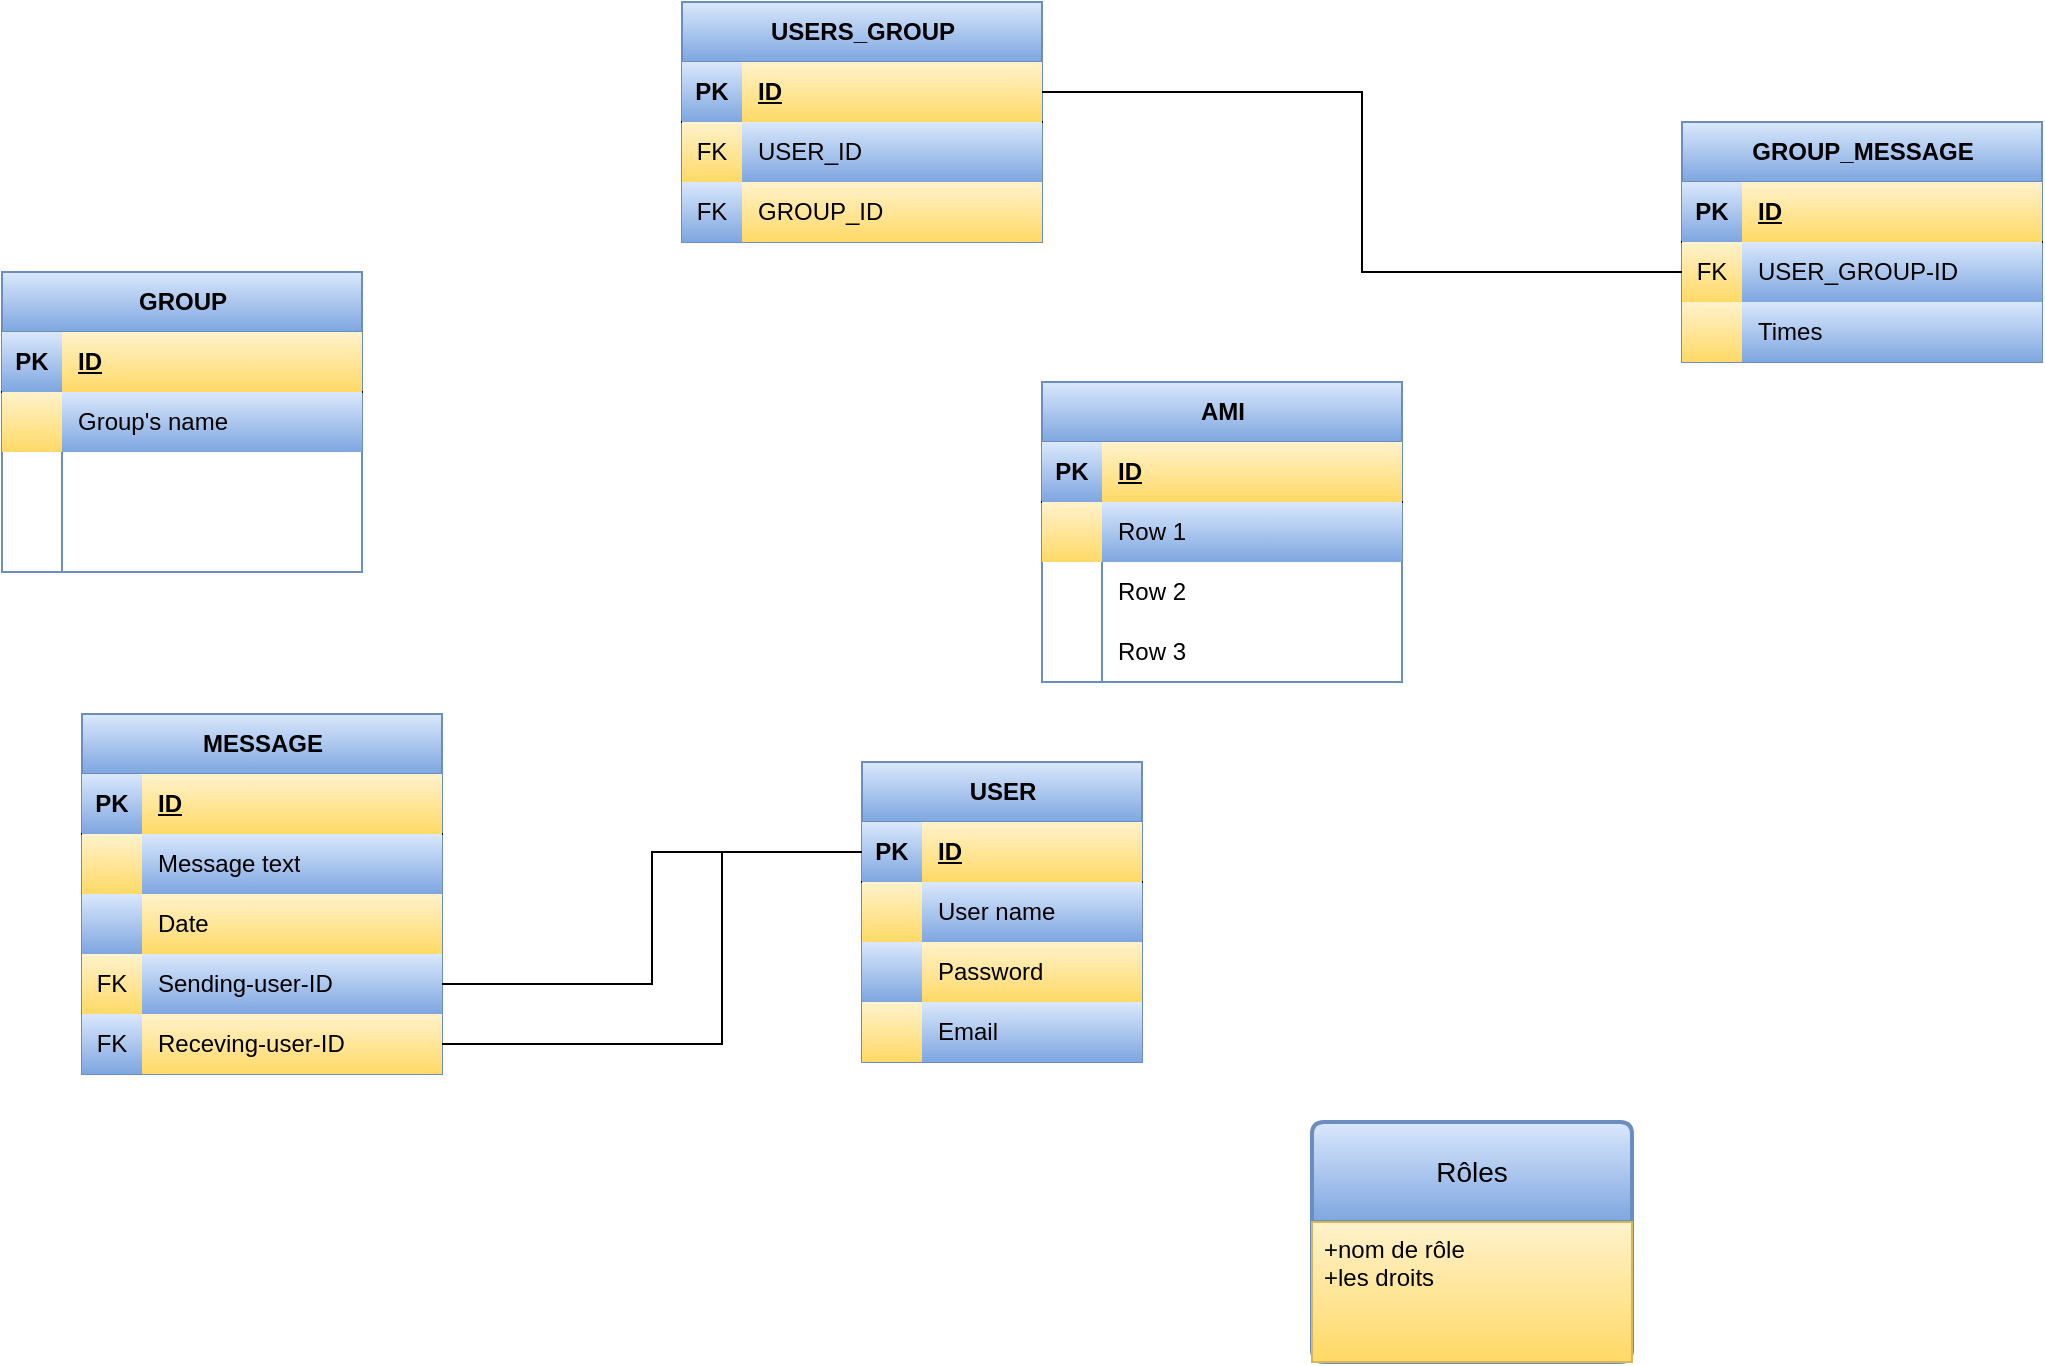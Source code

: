 <mxfile version="22.1.4" type="github">
  <diagram id="R2lEEEUBdFMjLlhIrx00" name="Page-1">
    <mxGraphModel dx="2273" dy="604" grid="1" gridSize="10" guides="1" tooltips="1" connect="1" arrows="1" fold="1" page="1" pageScale="1" pageWidth="1100" pageHeight="850" math="0" shadow="0" extFonts="Permanent Marker^https://fonts.googleapis.com/css?family=Permanent+Marker">
      <root>
        <mxCell id="0" />
        <mxCell id="1" parent="0" />
        <mxCell id="yTDGCZD3_mgI2RTpDem2-1" value="USER" style="shape=table;startSize=30;container=1;collapsible=1;childLayout=tableLayout;fixedRows=1;rowLines=0;fontStyle=1;align=center;resizeLast=1;html=1;fillColor=#dae8fc;gradientColor=#7ea6e0;strokeColor=#6c8ebf;" vertex="1" parent="1">
          <mxGeometry x="-110" y="400" width="140" height="150" as="geometry" />
        </mxCell>
        <mxCell id="yTDGCZD3_mgI2RTpDem2-2" value="" style="shape=tableRow;horizontal=0;startSize=0;swimlaneHead=0;swimlaneBody=0;fillColor=none;collapsible=0;dropTarget=0;points=[[0,0.5],[1,0.5]];portConstraint=eastwest;top=0;left=0;right=0;bottom=1;" vertex="1" parent="yTDGCZD3_mgI2RTpDem2-1">
          <mxGeometry y="30" width="140" height="30" as="geometry" />
        </mxCell>
        <mxCell id="yTDGCZD3_mgI2RTpDem2-3" value="PK" style="shape=partialRectangle;connectable=0;fillColor=#dae8fc;top=0;left=0;bottom=0;right=0;fontStyle=1;overflow=hidden;whiteSpace=wrap;html=1;gradientColor=#7ea6e0;strokeColor=#6c8ebf;" vertex="1" parent="yTDGCZD3_mgI2RTpDem2-2">
          <mxGeometry width="30" height="30" as="geometry">
            <mxRectangle width="30" height="30" as="alternateBounds" />
          </mxGeometry>
        </mxCell>
        <mxCell id="yTDGCZD3_mgI2RTpDem2-4" value="ID" style="shape=partialRectangle;connectable=0;fillColor=#fff2cc;top=0;left=0;bottom=0;right=0;align=left;spacingLeft=6;fontStyle=5;overflow=hidden;whiteSpace=wrap;html=1;gradientColor=#ffd966;strokeColor=#d6b656;" vertex="1" parent="yTDGCZD3_mgI2RTpDem2-2">
          <mxGeometry x="30" width="110" height="30" as="geometry">
            <mxRectangle width="110" height="30" as="alternateBounds" />
          </mxGeometry>
        </mxCell>
        <mxCell id="yTDGCZD3_mgI2RTpDem2-8" value="" style="shape=tableRow;horizontal=0;startSize=0;swimlaneHead=0;swimlaneBody=0;fillColor=none;collapsible=0;dropTarget=0;points=[[0,0.5],[1,0.5]];portConstraint=eastwest;top=0;left=0;right=0;bottom=0;" vertex="1" parent="yTDGCZD3_mgI2RTpDem2-1">
          <mxGeometry y="60" width="140" height="30" as="geometry" />
        </mxCell>
        <mxCell id="yTDGCZD3_mgI2RTpDem2-9" value="" style="shape=partialRectangle;connectable=0;fillColor=#fff2cc;top=0;left=0;bottom=0;right=0;editable=1;overflow=hidden;whiteSpace=wrap;html=1;gradientColor=#ffd966;strokeColor=#d6b656;" vertex="1" parent="yTDGCZD3_mgI2RTpDem2-8">
          <mxGeometry width="30" height="30" as="geometry">
            <mxRectangle width="30" height="30" as="alternateBounds" />
          </mxGeometry>
        </mxCell>
        <mxCell id="yTDGCZD3_mgI2RTpDem2-10" value="User name" style="shape=partialRectangle;connectable=0;fillColor=#dae8fc;top=0;left=0;bottom=0;right=0;align=left;spacingLeft=6;overflow=hidden;whiteSpace=wrap;html=1;gradientColor=#7ea6e0;strokeColor=#6c8ebf;" vertex="1" parent="yTDGCZD3_mgI2RTpDem2-8">
          <mxGeometry x="30" width="110" height="30" as="geometry">
            <mxRectangle width="110" height="30" as="alternateBounds" />
          </mxGeometry>
        </mxCell>
        <mxCell id="yTDGCZD3_mgI2RTpDem2-11" value="" style="shape=tableRow;horizontal=0;startSize=0;swimlaneHead=0;swimlaneBody=0;fillColor=none;collapsible=0;dropTarget=0;points=[[0,0.5],[1,0.5]];portConstraint=eastwest;top=0;left=0;right=0;bottom=0;" vertex="1" parent="yTDGCZD3_mgI2RTpDem2-1">
          <mxGeometry y="90" width="140" height="30" as="geometry" />
        </mxCell>
        <mxCell id="yTDGCZD3_mgI2RTpDem2-12" value="" style="shape=partialRectangle;connectable=0;fillColor=#dae8fc;top=0;left=0;bottom=0;right=0;editable=1;overflow=hidden;whiteSpace=wrap;html=1;gradientColor=#7ea6e0;strokeColor=#6c8ebf;" vertex="1" parent="yTDGCZD3_mgI2RTpDem2-11">
          <mxGeometry width="30" height="30" as="geometry">
            <mxRectangle width="30" height="30" as="alternateBounds" />
          </mxGeometry>
        </mxCell>
        <mxCell id="yTDGCZD3_mgI2RTpDem2-13" value="Password" style="shape=partialRectangle;connectable=0;fillColor=#fff2cc;top=0;left=0;bottom=0;right=0;align=left;spacingLeft=6;overflow=hidden;whiteSpace=wrap;html=1;gradientColor=#ffd966;strokeColor=#d6b656;" vertex="1" parent="yTDGCZD3_mgI2RTpDem2-11">
          <mxGeometry x="30" width="110" height="30" as="geometry">
            <mxRectangle width="110" height="30" as="alternateBounds" />
          </mxGeometry>
        </mxCell>
        <mxCell id="yTDGCZD3_mgI2RTpDem2-49" value="" style="shape=tableRow;horizontal=0;startSize=0;swimlaneHead=0;swimlaneBody=0;fillColor=none;collapsible=0;dropTarget=0;points=[[0,0.5],[1,0.5]];portConstraint=eastwest;top=0;left=0;right=0;bottom=0;" vertex="1" parent="yTDGCZD3_mgI2RTpDem2-1">
          <mxGeometry y="120" width="140" height="30" as="geometry" />
        </mxCell>
        <mxCell id="yTDGCZD3_mgI2RTpDem2-50" value="" style="shape=partialRectangle;connectable=0;fillColor=#fff2cc;top=0;left=0;bottom=0;right=0;editable=1;overflow=hidden;whiteSpace=wrap;html=1;gradientColor=#ffd966;strokeColor=#d6b656;" vertex="1" parent="yTDGCZD3_mgI2RTpDem2-49">
          <mxGeometry width="30" height="30" as="geometry">
            <mxRectangle width="30" height="30" as="alternateBounds" />
          </mxGeometry>
        </mxCell>
        <mxCell id="yTDGCZD3_mgI2RTpDem2-51" value="Email" style="shape=partialRectangle;connectable=0;fillColor=#dae8fc;top=0;left=0;bottom=0;right=0;align=left;spacingLeft=6;overflow=hidden;whiteSpace=wrap;html=1;gradientColor=#7ea6e0;strokeColor=#6c8ebf;" vertex="1" parent="yTDGCZD3_mgI2RTpDem2-49">
          <mxGeometry x="30" width="110" height="30" as="geometry">
            <mxRectangle width="110" height="30" as="alternateBounds" />
          </mxGeometry>
        </mxCell>
        <mxCell id="yTDGCZD3_mgI2RTpDem2-38" value="Rôles" style="swimlane;childLayout=stackLayout;horizontal=1;startSize=50;horizontalStack=0;rounded=1;fontSize=14;fontStyle=0;strokeWidth=2;resizeParent=0;resizeLast=1;shadow=0;dashed=0;align=center;arcSize=4;whiteSpace=wrap;html=1;fillColor=#dae8fc;gradientColor=#7ea6e0;strokeColor=#6c8ebf;" vertex="1" parent="1">
          <mxGeometry x="115" y="580" width="160" height="120" as="geometry" />
        </mxCell>
        <mxCell id="yTDGCZD3_mgI2RTpDem2-39" value="+nom de rôle&lt;br&gt;+les droits" style="align=left;strokeColor=#d6b656;fillColor=#fff2cc;spacingLeft=4;fontSize=12;verticalAlign=top;resizable=0;rotatable=0;part=1;html=1;gradientColor=#ffd966;" vertex="1" parent="yTDGCZD3_mgI2RTpDem2-38">
          <mxGeometry y="50" width="160" height="70" as="geometry" />
        </mxCell>
        <mxCell id="yTDGCZD3_mgI2RTpDem2-52" value="MESSAGE" style="shape=table;startSize=30;container=1;collapsible=1;childLayout=tableLayout;fixedRows=1;rowLines=0;fontStyle=1;align=center;resizeLast=1;html=1;fillColor=#dae8fc;gradientColor=#7ea6e0;strokeColor=#6c8ebf;" vertex="1" parent="1">
          <mxGeometry x="-500" y="376" width="180" height="180" as="geometry" />
        </mxCell>
        <mxCell id="yTDGCZD3_mgI2RTpDem2-53" value="" style="shape=tableRow;horizontal=0;startSize=0;swimlaneHead=0;swimlaneBody=0;fillColor=none;collapsible=0;dropTarget=0;points=[[0,0.5],[1,0.5]];portConstraint=eastwest;top=0;left=0;right=0;bottom=1;" vertex="1" parent="yTDGCZD3_mgI2RTpDem2-52">
          <mxGeometry y="30" width="180" height="30" as="geometry" />
        </mxCell>
        <mxCell id="yTDGCZD3_mgI2RTpDem2-54" value="PK" style="shape=partialRectangle;connectable=0;fillColor=#dae8fc;top=0;left=0;bottom=0;right=0;fontStyle=1;overflow=hidden;whiteSpace=wrap;html=1;gradientColor=#7ea6e0;strokeColor=#6c8ebf;" vertex="1" parent="yTDGCZD3_mgI2RTpDem2-53">
          <mxGeometry width="30" height="30" as="geometry">
            <mxRectangle width="30" height="30" as="alternateBounds" />
          </mxGeometry>
        </mxCell>
        <mxCell id="yTDGCZD3_mgI2RTpDem2-55" value="ID" style="shape=partialRectangle;connectable=0;fillColor=#fff2cc;top=0;left=0;bottom=0;right=0;align=left;spacingLeft=6;fontStyle=5;overflow=hidden;whiteSpace=wrap;html=1;gradientColor=#ffd966;strokeColor=#d6b656;" vertex="1" parent="yTDGCZD3_mgI2RTpDem2-53">
          <mxGeometry x="30" width="150" height="30" as="geometry">
            <mxRectangle width="150" height="30" as="alternateBounds" />
          </mxGeometry>
        </mxCell>
        <mxCell id="yTDGCZD3_mgI2RTpDem2-56" value="" style="shape=tableRow;horizontal=0;startSize=0;swimlaneHead=0;swimlaneBody=0;fillColor=none;collapsible=0;dropTarget=0;points=[[0,0.5],[1,0.5]];portConstraint=eastwest;top=0;left=0;right=0;bottom=0;" vertex="1" parent="yTDGCZD3_mgI2RTpDem2-52">
          <mxGeometry y="60" width="180" height="30" as="geometry" />
        </mxCell>
        <mxCell id="yTDGCZD3_mgI2RTpDem2-57" value="" style="shape=partialRectangle;connectable=0;fillColor=#fff2cc;top=0;left=0;bottom=0;right=0;editable=1;overflow=hidden;whiteSpace=wrap;html=1;gradientColor=#ffd966;strokeColor=#d6b656;" vertex="1" parent="yTDGCZD3_mgI2RTpDem2-56">
          <mxGeometry width="30" height="30" as="geometry">
            <mxRectangle width="30" height="30" as="alternateBounds" />
          </mxGeometry>
        </mxCell>
        <mxCell id="yTDGCZD3_mgI2RTpDem2-58" value="Message text" style="shape=partialRectangle;connectable=0;fillColor=#dae8fc;top=0;left=0;bottom=0;right=0;align=left;spacingLeft=6;overflow=hidden;whiteSpace=wrap;html=1;gradientColor=#7ea6e0;strokeColor=#6c8ebf;" vertex="1" parent="yTDGCZD3_mgI2RTpDem2-56">
          <mxGeometry x="30" width="150" height="30" as="geometry">
            <mxRectangle width="150" height="30" as="alternateBounds" />
          </mxGeometry>
        </mxCell>
        <mxCell id="yTDGCZD3_mgI2RTpDem2-59" value="" style="shape=tableRow;horizontal=0;startSize=0;swimlaneHead=0;swimlaneBody=0;fillColor=none;collapsible=0;dropTarget=0;points=[[0,0.5],[1,0.5]];portConstraint=eastwest;top=0;left=0;right=0;bottom=0;" vertex="1" parent="yTDGCZD3_mgI2RTpDem2-52">
          <mxGeometry y="90" width="180" height="30" as="geometry" />
        </mxCell>
        <mxCell id="yTDGCZD3_mgI2RTpDem2-60" value="" style="shape=partialRectangle;connectable=0;fillColor=#dae8fc;top=0;left=0;bottom=0;right=0;editable=1;overflow=hidden;whiteSpace=wrap;html=1;gradientColor=#7ea6e0;strokeColor=#6c8ebf;" vertex="1" parent="yTDGCZD3_mgI2RTpDem2-59">
          <mxGeometry width="30" height="30" as="geometry">
            <mxRectangle width="30" height="30" as="alternateBounds" />
          </mxGeometry>
        </mxCell>
        <mxCell id="yTDGCZD3_mgI2RTpDem2-61" value="Date" style="shape=partialRectangle;connectable=0;fillColor=#fff2cc;top=0;left=0;bottom=0;right=0;align=left;spacingLeft=6;overflow=hidden;whiteSpace=wrap;html=1;gradientColor=#ffd966;strokeColor=#d6b656;" vertex="1" parent="yTDGCZD3_mgI2RTpDem2-59">
          <mxGeometry x="30" width="150" height="30" as="geometry">
            <mxRectangle width="150" height="30" as="alternateBounds" />
          </mxGeometry>
        </mxCell>
        <mxCell id="yTDGCZD3_mgI2RTpDem2-62" value="" style="shape=tableRow;horizontal=0;startSize=0;swimlaneHead=0;swimlaneBody=0;fillColor=none;collapsible=0;dropTarget=0;points=[[0,0.5],[1,0.5]];portConstraint=eastwest;top=0;left=0;right=0;bottom=0;" vertex="1" parent="yTDGCZD3_mgI2RTpDem2-52">
          <mxGeometry y="120" width="180" height="30" as="geometry" />
        </mxCell>
        <mxCell id="yTDGCZD3_mgI2RTpDem2-63" value="FK" style="shape=partialRectangle;connectable=0;fillColor=#fff2cc;top=0;left=0;bottom=0;right=0;editable=1;overflow=hidden;whiteSpace=wrap;html=1;gradientColor=#ffd966;strokeColor=#d6b656;" vertex="1" parent="yTDGCZD3_mgI2RTpDem2-62">
          <mxGeometry width="30" height="30" as="geometry">
            <mxRectangle width="30" height="30" as="alternateBounds" />
          </mxGeometry>
        </mxCell>
        <mxCell id="yTDGCZD3_mgI2RTpDem2-64" value="Sending-user-ID" style="shape=partialRectangle;connectable=0;fillColor=#dae8fc;top=0;left=0;bottom=0;right=0;align=left;spacingLeft=6;overflow=hidden;whiteSpace=wrap;html=1;gradientColor=#7ea6e0;strokeColor=#6c8ebf;" vertex="1" parent="yTDGCZD3_mgI2RTpDem2-62">
          <mxGeometry x="30" width="150" height="30" as="geometry">
            <mxRectangle width="150" height="30" as="alternateBounds" />
          </mxGeometry>
        </mxCell>
        <mxCell id="yTDGCZD3_mgI2RTpDem2-65" value="" style="shape=tableRow;horizontal=0;startSize=0;swimlaneHead=0;swimlaneBody=0;fillColor=none;collapsible=0;dropTarget=0;points=[[0,0.5],[1,0.5]];portConstraint=eastwest;top=0;left=0;right=0;bottom=0;" vertex="1" parent="yTDGCZD3_mgI2RTpDem2-52">
          <mxGeometry y="150" width="180" height="30" as="geometry" />
        </mxCell>
        <mxCell id="yTDGCZD3_mgI2RTpDem2-66" value="FK" style="shape=partialRectangle;connectable=0;fillColor=#dae8fc;top=0;left=0;bottom=0;right=0;editable=1;overflow=hidden;whiteSpace=wrap;html=1;gradientColor=#7ea6e0;strokeColor=#6c8ebf;" vertex="1" parent="yTDGCZD3_mgI2RTpDem2-65">
          <mxGeometry width="30" height="30" as="geometry">
            <mxRectangle width="30" height="30" as="alternateBounds" />
          </mxGeometry>
        </mxCell>
        <mxCell id="yTDGCZD3_mgI2RTpDem2-67" value="Receving-user-ID" style="shape=partialRectangle;connectable=0;fillColor=#fff2cc;top=0;left=0;bottom=0;right=0;align=left;spacingLeft=6;overflow=hidden;whiteSpace=wrap;html=1;gradientColor=#ffd966;strokeColor=#d6b656;" vertex="1" parent="yTDGCZD3_mgI2RTpDem2-65">
          <mxGeometry x="30" width="150" height="30" as="geometry">
            <mxRectangle width="150" height="30" as="alternateBounds" />
          </mxGeometry>
        </mxCell>
        <mxCell id="yTDGCZD3_mgI2RTpDem2-68" style="edgeStyle=orthogonalEdgeStyle;rounded=0;orthogonalLoop=1;jettySize=auto;html=1;exitX=0;exitY=0.5;exitDx=0;exitDy=0;entryX=1;entryY=0.75;entryDx=0;entryDy=0;endArrow=none;endFill=0;" edge="1" parent="1" source="yTDGCZD3_mgI2RTpDem2-2" target="yTDGCZD3_mgI2RTpDem2-52">
          <mxGeometry relative="1" as="geometry" />
        </mxCell>
        <mxCell id="yTDGCZD3_mgI2RTpDem2-69" style="edgeStyle=orthogonalEdgeStyle;rounded=0;orthogonalLoop=1;jettySize=auto;html=1;exitX=0;exitY=0.5;exitDx=0;exitDy=0;entryX=1;entryY=0.5;entryDx=0;entryDy=0;endArrow=none;endFill=0;" edge="1" parent="1" source="yTDGCZD3_mgI2RTpDem2-2" target="yTDGCZD3_mgI2RTpDem2-65">
          <mxGeometry relative="1" as="geometry">
            <Array as="points">
              <mxPoint x="-180" y="445" />
              <mxPoint x="-180" y="541" />
            </Array>
          </mxGeometry>
        </mxCell>
        <mxCell id="yTDGCZD3_mgI2RTpDem2-70" value="USERS_GROUP" style="shape=table;startSize=30;container=1;collapsible=1;childLayout=tableLayout;fixedRows=1;rowLines=0;fontStyle=1;align=center;resizeLast=1;html=1;fillColor=#dae8fc;gradientColor=#7ea6e0;strokeColor=#6c8ebf;" vertex="1" parent="1">
          <mxGeometry x="-200" y="20" width="180" height="120" as="geometry" />
        </mxCell>
        <mxCell id="yTDGCZD3_mgI2RTpDem2-71" value="" style="shape=tableRow;horizontal=0;startSize=0;swimlaneHead=0;swimlaneBody=0;fillColor=none;collapsible=0;dropTarget=0;points=[[0,0.5],[1,0.5]];portConstraint=eastwest;top=0;left=0;right=0;bottom=1;" vertex="1" parent="yTDGCZD3_mgI2RTpDem2-70">
          <mxGeometry y="30" width="180" height="30" as="geometry" />
        </mxCell>
        <mxCell id="yTDGCZD3_mgI2RTpDem2-72" value="PK" style="shape=partialRectangle;connectable=0;fillColor=#dae8fc;top=0;left=0;bottom=0;right=0;fontStyle=1;overflow=hidden;whiteSpace=wrap;html=1;gradientColor=#7ea6e0;strokeColor=#6c8ebf;" vertex="1" parent="yTDGCZD3_mgI2RTpDem2-71">
          <mxGeometry width="30" height="30" as="geometry">
            <mxRectangle width="30" height="30" as="alternateBounds" />
          </mxGeometry>
        </mxCell>
        <mxCell id="yTDGCZD3_mgI2RTpDem2-73" value="ID" style="shape=partialRectangle;connectable=0;fillColor=#fff2cc;top=0;left=0;bottom=0;right=0;align=left;spacingLeft=6;fontStyle=5;overflow=hidden;whiteSpace=wrap;html=1;gradientColor=#ffd966;strokeColor=#d6b656;" vertex="1" parent="yTDGCZD3_mgI2RTpDem2-71">
          <mxGeometry x="30" width="150" height="30" as="geometry">
            <mxRectangle width="150" height="30" as="alternateBounds" />
          </mxGeometry>
        </mxCell>
        <mxCell id="yTDGCZD3_mgI2RTpDem2-74" value="" style="shape=tableRow;horizontal=0;startSize=0;swimlaneHead=0;swimlaneBody=0;fillColor=none;collapsible=0;dropTarget=0;points=[[0,0.5],[1,0.5]];portConstraint=eastwest;top=0;left=0;right=0;bottom=0;" vertex="1" parent="yTDGCZD3_mgI2RTpDem2-70">
          <mxGeometry y="60" width="180" height="30" as="geometry" />
        </mxCell>
        <mxCell id="yTDGCZD3_mgI2RTpDem2-75" value="FK" style="shape=partialRectangle;connectable=0;fillColor=#fff2cc;top=0;left=0;bottom=0;right=0;editable=1;overflow=hidden;whiteSpace=wrap;html=1;gradientColor=#ffd966;strokeColor=#d6b656;" vertex="1" parent="yTDGCZD3_mgI2RTpDem2-74">
          <mxGeometry width="30" height="30" as="geometry">
            <mxRectangle width="30" height="30" as="alternateBounds" />
          </mxGeometry>
        </mxCell>
        <mxCell id="yTDGCZD3_mgI2RTpDem2-76" value="USER_ID" style="shape=partialRectangle;connectable=0;fillColor=#dae8fc;top=0;left=0;bottom=0;right=0;align=left;spacingLeft=6;overflow=hidden;whiteSpace=wrap;html=1;gradientColor=#7ea6e0;strokeColor=#6c8ebf;" vertex="1" parent="yTDGCZD3_mgI2RTpDem2-74">
          <mxGeometry x="30" width="150" height="30" as="geometry">
            <mxRectangle width="150" height="30" as="alternateBounds" />
          </mxGeometry>
        </mxCell>
        <mxCell id="yTDGCZD3_mgI2RTpDem2-77" value="" style="shape=tableRow;horizontal=0;startSize=0;swimlaneHead=0;swimlaneBody=0;fillColor=none;collapsible=0;dropTarget=0;points=[[0,0.5],[1,0.5]];portConstraint=eastwest;top=0;left=0;right=0;bottom=0;" vertex="1" parent="yTDGCZD3_mgI2RTpDem2-70">
          <mxGeometry y="90" width="180" height="30" as="geometry" />
        </mxCell>
        <mxCell id="yTDGCZD3_mgI2RTpDem2-78" value="FK" style="shape=partialRectangle;connectable=0;fillColor=#dae8fc;top=0;left=0;bottom=0;right=0;editable=1;overflow=hidden;whiteSpace=wrap;html=1;gradientColor=#7ea6e0;strokeColor=#6c8ebf;" vertex="1" parent="yTDGCZD3_mgI2RTpDem2-77">
          <mxGeometry width="30" height="30" as="geometry">
            <mxRectangle width="30" height="30" as="alternateBounds" />
          </mxGeometry>
        </mxCell>
        <mxCell id="yTDGCZD3_mgI2RTpDem2-79" value="GROUP_ID" style="shape=partialRectangle;connectable=0;fillColor=#fff2cc;top=0;left=0;bottom=0;right=0;align=left;spacingLeft=6;overflow=hidden;whiteSpace=wrap;html=1;gradientColor=#ffd966;strokeColor=#d6b656;" vertex="1" parent="yTDGCZD3_mgI2RTpDem2-77">
          <mxGeometry x="30" width="150" height="30" as="geometry">
            <mxRectangle width="150" height="30" as="alternateBounds" />
          </mxGeometry>
        </mxCell>
        <mxCell id="yTDGCZD3_mgI2RTpDem2-84" value="GROUP" style="shape=table;startSize=30;container=1;collapsible=1;childLayout=tableLayout;fixedRows=1;rowLines=0;fontStyle=1;align=center;resizeLast=1;html=1;fillColor=#dae8fc;gradientColor=#7ea6e0;strokeColor=#6c8ebf;" vertex="1" parent="1">
          <mxGeometry x="-540" y="155" width="180" height="150" as="geometry" />
        </mxCell>
        <mxCell id="yTDGCZD3_mgI2RTpDem2-85" value="" style="shape=tableRow;horizontal=0;startSize=0;swimlaneHead=0;swimlaneBody=0;fillColor=none;collapsible=0;dropTarget=0;points=[[0,0.5],[1,0.5]];portConstraint=eastwest;top=0;left=0;right=0;bottom=1;" vertex="1" parent="yTDGCZD3_mgI2RTpDem2-84">
          <mxGeometry y="30" width="180" height="30" as="geometry" />
        </mxCell>
        <mxCell id="yTDGCZD3_mgI2RTpDem2-86" value="PK" style="shape=partialRectangle;connectable=0;fillColor=#dae8fc;top=0;left=0;bottom=0;right=0;fontStyle=1;overflow=hidden;whiteSpace=wrap;html=1;gradientColor=#7ea6e0;strokeColor=#6c8ebf;" vertex="1" parent="yTDGCZD3_mgI2RTpDem2-85">
          <mxGeometry width="30" height="30" as="geometry">
            <mxRectangle width="30" height="30" as="alternateBounds" />
          </mxGeometry>
        </mxCell>
        <mxCell id="yTDGCZD3_mgI2RTpDem2-87" value="ID" style="shape=partialRectangle;connectable=0;fillColor=#fff2cc;top=0;left=0;bottom=0;right=0;align=left;spacingLeft=6;fontStyle=5;overflow=hidden;whiteSpace=wrap;html=1;gradientColor=#ffd966;strokeColor=#d6b656;" vertex="1" parent="yTDGCZD3_mgI2RTpDem2-85">
          <mxGeometry x="30" width="150" height="30" as="geometry">
            <mxRectangle width="150" height="30" as="alternateBounds" />
          </mxGeometry>
        </mxCell>
        <mxCell id="yTDGCZD3_mgI2RTpDem2-88" value="" style="shape=tableRow;horizontal=0;startSize=0;swimlaneHead=0;swimlaneBody=0;fillColor=none;collapsible=0;dropTarget=0;points=[[0,0.5],[1,0.5]];portConstraint=eastwest;top=0;left=0;right=0;bottom=0;" vertex="1" parent="yTDGCZD3_mgI2RTpDem2-84">
          <mxGeometry y="60" width="180" height="30" as="geometry" />
        </mxCell>
        <mxCell id="yTDGCZD3_mgI2RTpDem2-89" value="" style="shape=partialRectangle;connectable=0;fillColor=#fff2cc;top=0;left=0;bottom=0;right=0;editable=1;overflow=hidden;whiteSpace=wrap;html=1;gradientColor=#ffd966;strokeColor=#d6b656;" vertex="1" parent="yTDGCZD3_mgI2RTpDem2-88">
          <mxGeometry width="30" height="30" as="geometry">
            <mxRectangle width="30" height="30" as="alternateBounds" />
          </mxGeometry>
        </mxCell>
        <mxCell id="yTDGCZD3_mgI2RTpDem2-90" value="Group&#39;s name" style="shape=partialRectangle;connectable=0;fillColor=#dae8fc;top=0;left=0;bottom=0;right=0;align=left;spacingLeft=6;overflow=hidden;whiteSpace=wrap;html=1;gradientColor=#7ea6e0;strokeColor=#6c8ebf;" vertex="1" parent="yTDGCZD3_mgI2RTpDem2-88">
          <mxGeometry x="30" width="150" height="30" as="geometry">
            <mxRectangle width="150" height="30" as="alternateBounds" />
          </mxGeometry>
        </mxCell>
        <mxCell id="yTDGCZD3_mgI2RTpDem2-91" value="" style="shape=tableRow;horizontal=0;startSize=0;swimlaneHead=0;swimlaneBody=0;fillColor=none;collapsible=0;dropTarget=0;points=[[0,0.5],[1,0.5]];portConstraint=eastwest;top=0;left=0;right=0;bottom=0;" vertex="1" parent="yTDGCZD3_mgI2RTpDem2-84">
          <mxGeometry y="90" width="180" height="30" as="geometry" />
        </mxCell>
        <mxCell id="yTDGCZD3_mgI2RTpDem2-92" value="" style="shape=partialRectangle;connectable=0;fillColor=none;top=0;left=0;bottom=0;right=0;editable=1;overflow=hidden;whiteSpace=wrap;html=1;" vertex="1" parent="yTDGCZD3_mgI2RTpDem2-91">
          <mxGeometry width="30" height="30" as="geometry">
            <mxRectangle width="30" height="30" as="alternateBounds" />
          </mxGeometry>
        </mxCell>
        <mxCell id="yTDGCZD3_mgI2RTpDem2-93" value="" style="shape=partialRectangle;connectable=0;fillColor=none;top=0;left=0;bottom=0;right=0;align=left;spacingLeft=6;overflow=hidden;whiteSpace=wrap;html=1;" vertex="1" parent="yTDGCZD3_mgI2RTpDem2-91">
          <mxGeometry x="30" width="150" height="30" as="geometry">
            <mxRectangle width="150" height="30" as="alternateBounds" />
          </mxGeometry>
        </mxCell>
        <mxCell id="yTDGCZD3_mgI2RTpDem2-94" value="" style="shape=tableRow;horizontal=0;startSize=0;swimlaneHead=0;swimlaneBody=0;fillColor=none;collapsible=0;dropTarget=0;points=[[0,0.5],[1,0.5]];portConstraint=eastwest;top=0;left=0;right=0;bottom=0;" vertex="1" parent="yTDGCZD3_mgI2RTpDem2-84">
          <mxGeometry y="120" width="180" height="30" as="geometry" />
        </mxCell>
        <mxCell id="yTDGCZD3_mgI2RTpDem2-95" value="" style="shape=partialRectangle;connectable=0;fillColor=none;top=0;left=0;bottom=0;right=0;editable=1;overflow=hidden;whiteSpace=wrap;html=1;" vertex="1" parent="yTDGCZD3_mgI2RTpDem2-94">
          <mxGeometry width="30" height="30" as="geometry">
            <mxRectangle width="30" height="30" as="alternateBounds" />
          </mxGeometry>
        </mxCell>
        <mxCell id="yTDGCZD3_mgI2RTpDem2-96" value="" style="shape=partialRectangle;connectable=0;fillColor=none;top=0;left=0;bottom=0;right=0;align=left;spacingLeft=6;overflow=hidden;whiteSpace=wrap;html=1;" vertex="1" parent="yTDGCZD3_mgI2RTpDem2-94">
          <mxGeometry x="30" width="150" height="30" as="geometry">
            <mxRectangle width="150" height="30" as="alternateBounds" />
          </mxGeometry>
        </mxCell>
        <mxCell id="yTDGCZD3_mgI2RTpDem2-97" value="GROUP_MESSAGE" style="shape=table;startSize=30;container=1;collapsible=1;childLayout=tableLayout;fixedRows=1;rowLines=0;fontStyle=1;align=center;resizeLast=1;html=1;fillColor=#dae8fc;gradientColor=#7ea6e0;strokeColor=#6c8ebf;" vertex="1" parent="1">
          <mxGeometry x="300" y="80" width="180" height="120" as="geometry" />
        </mxCell>
        <mxCell id="yTDGCZD3_mgI2RTpDem2-98" value="" style="shape=tableRow;horizontal=0;startSize=0;swimlaneHead=0;swimlaneBody=0;fillColor=none;collapsible=0;dropTarget=0;points=[[0,0.5],[1,0.5]];portConstraint=eastwest;top=0;left=0;right=0;bottom=1;" vertex="1" parent="yTDGCZD3_mgI2RTpDem2-97">
          <mxGeometry y="30" width="180" height="30" as="geometry" />
        </mxCell>
        <mxCell id="yTDGCZD3_mgI2RTpDem2-99" value="PK" style="shape=partialRectangle;connectable=0;fillColor=#dae8fc;top=0;left=0;bottom=0;right=0;fontStyle=1;overflow=hidden;whiteSpace=wrap;html=1;gradientColor=#7ea6e0;strokeColor=#6c8ebf;" vertex="1" parent="yTDGCZD3_mgI2RTpDem2-98">
          <mxGeometry width="30" height="30" as="geometry">
            <mxRectangle width="30" height="30" as="alternateBounds" />
          </mxGeometry>
        </mxCell>
        <mxCell id="yTDGCZD3_mgI2RTpDem2-100" value="ID" style="shape=partialRectangle;connectable=0;fillColor=#fff2cc;top=0;left=0;bottom=0;right=0;align=left;spacingLeft=6;fontStyle=5;overflow=hidden;whiteSpace=wrap;html=1;gradientColor=#ffd966;strokeColor=#d6b656;" vertex="1" parent="yTDGCZD3_mgI2RTpDem2-98">
          <mxGeometry x="30" width="150" height="30" as="geometry">
            <mxRectangle width="150" height="30" as="alternateBounds" />
          </mxGeometry>
        </mxCell>
        <mxCell id="yTDGCZD3_mgI2RTpDem2-101" value="" style="shape=tableRow;horizontal=0;startSize=0;swimlaneHead=0;swimlaneBody=0;fillColor=none;collapsible=0;dropTarget=0;points=[[0,0.5],[1,0.5]];portConstraint=eastwest;top=0;left=0;right=0;bottom=0;" vertex="1" parent="yTDGCZD3_mgI2RTpDem2-97">
          <mxGeometry y="60" width="180" height="30" as="geometry" />
        </mxCell>
        <mxCell id="yTDGCZD3_mgI2RTpDem2-102" value="FK" style="shape=partialRectangle;connectable=0;fillColor=#fff2cc;top=0;left=0;bottom=0;right=0;editable=1;overflow=hidden;whiteSpace=wrap;html=1;gradientColor=#ffd966;strokeColor=#d6b656;" vertex="1" parent="yTDGCZD3_mgI2RTpDem2-101">
          <mxGeometry width="30" height="30" as="geometry">
            <mxRectangle width="30" height="30" as="alternateBounds" />
          </mxGeometry>
        </mxCell>
        <mxCell id="yTDGCZD3_mgI2RTpDem2-103" value="USER_GROUP-ID" style="shape=partialRectangle;connectable=0;fillColor=#dae8fc;top=0;left=0;bottom=0;right=0;align=left;spacingLeft=6;overflow=hidden;whiteSpace=wrap;html=1;gradientColor=#7ea6e0;strokeColor=#6c8ebf;" vertex="1" parent="yTDGCZD3_mgI2RTpDem2-101">
          <mxGeometry x="30" width="150" height="30" as="geometry">
            <mxRectangle width="150" height="30" as="alternateBounds" />
          </mxGeometry>
        </mxCell>
        <mxCell id="yTDGCZD3_mgI2RTpDem2-107" value="" style="shape=tableRow;horizontal=0;startSize=0;swimlaneHead=0;swimlaneBody=0;fillColor=none;collapsible=0;dropTarget=0;points=[[0,0.5],[1,0.5]];portConstraint=eastwest;top=0;left=0;right=0;bottom=0;" vertex="1" parent="yTDGCZD3_mgI2RTpDem2-97">
          <mxGeometry y="90" width="180" height="30" as="geometry" />
        </mxCell>
        <mxCell id="yTDGCZD3_mgI2RTpDem2-108" value="" style="shape=partialRectangle;connectable=0;fillColor=#fff2cc;top=0;left=0;bottom=0;right=0;editable=1;overflow=hidden;whiteSpace=wrap;html=1;gradientColor=#ffd966;strokeColor=#d6b656;" vertex="1" parent="yTDGCZD3_mgI2RTpDem2-107">
          <mxGeometry width="30" height="30" as="geometry">
            <mxRectangle width="30" height="30" as="alternateBounds" />
          </mxGeometry>
        </mxCell>
        <mxCell id="yTDGCZD3_mgI2RTpDem2-109" value="Times" style="shape=partialRectangle;connectable=0;fillColor=#dae8fc;top=0;left=0;bottom=0;right=0;align=left;spacingLeft=6;overflow=hidden;whiteSpace=wrap;html=1;gradientColor=#7ea6e0;strokeColor=#6c8ebf;" vertex="1" parent="yTDGCZD3_mgI2RTpDem2-107">
          <mxGeometry x="30" width="150" height="30" as="geometry">
            <mxRectangle width="150" height="30" as="alternateBounds" />
          </mxGeometry>
        </mxCell>
        <mxCell id="yTDGCZD3_mgI2RTpDem2-110" value="AMI" style="shape=table;startSize=30;container=1;collapsible=1;childLayout=tableLayout;fixedRows=1;rowLines=0;fontStyle=1;align=center;resizeLast=1;html=1;fillColor=#dae8fc;gradientColor=#7ea6e0;strokeColor=#6c8ebf;" vertex="1" parent="1">
          <mxGeometry x="-20" y="210" width="180" height="150" as="geometry" />
        </mxCell>
        <mxCell id="yTDGCZD3_mgI2RTpDem2-111" value="" style="shape=tableRow;horizontal=0;startSize=0;swimlaneHead=0;swimlaneBody=0;fillColor=none;collapsible=0;dropTarget=0;points=[[0,0.5],[1,0.5]];portConstraint=eastwest;top=0;left=0;right=0;bottom=1;" vertex="1" parent="yTDGCZD3_mgI2RTpDem2-110">
          <mxGeometry y="30" width="180" height="30" as="geometry" />
        </mxCell>
        <mxCell id="yTDGCZD3_mgI2RTpDem2-112" value="PK" style="shape=partialRectangle;connectable=0;fillColor=#dae8fc;top=0;left=0;bottom=0;right=0;fontStyle=1;overflow=hidden;whiteSpace=wrap;html=1;gradientColor=#7ea6e0;strokeColor=#6c8ebf;" vertex="1" parent="yTDGCZD3_mgI2RTpDem2-111">
          <mxGeometry width="30" height="30" as="geometry">
            <mxRectangle width="30" height="30" as="alternateBounds" />
          </mxGeometry>
        </mxCell>
        <mxCell id="yTDGCZD3_mgI2RTpDem2-113" value="ID" style="shape=partialRectangle;connectable=0;fillColor=#fff2cc;top=0;left=0;bottom=0;right=0;align=left;spacingLeft=6;fontStyle=5;overflow=hidden;whiteSpace=wrap;html=1;gradientColor=#ffd966;strokeColor=#d6b656;" vertex="1" parent="yTDGCZD3_mgI2RTpDem2-111">
          <mxGeometry x="30" width="150" height="30" as="geometry">
            <mxRectangle width="150" height="30" as="alternateBounds" />
          </mxGeometry>
        </mxCell>
        <mxCell id="yTDGCZD3_mgI2RTpDem2-114" value="" style="shape=tableRow;horizontal=0;startSize=0;swimlaneHead=0;swimlaneBody=0;fillColor=none;collapsible=0;dropTarget=0;points=[[0,0.5],[1,0.5]];portConstraint=eastwest;top=0;left=0;right=0;bottom=0;" vertex="1" parent="yTDGCZD3_mgI2RTpDem2-110">
          <mxGeometry y="60" width="180" height="30" as="geometry" />
        </mxCell>
        <mxCell id="yTDGCZD3_mgI2RTpDem2-115" value="" style="shape=partialRectangle;connectable=0;fillColor=#fff2cc;top=0;left=0;bottom=0;right=0;editable=1;overflow=hidden;whiteSpace=wrap;html=1;gradientColor=#ffd966;strokeColor=#d6b656;" vertex="1" parent="yTDGCZD3_mgI2RTpDem2-114">
          <mxGeometry width="30" height="30" as="geometry">
            <mxRectangle width="30" height="30" as="alternateBounds" />
          </mxGeometry>
        </mxCell>
        <mxCell id="yTDGCZD3_mgI2RTpDem2-116" value="Row 1" style="shape=partialRectangle;connectable=0;fillColor=#dae8fc;top=0;left=0;bottom=0;right=0;align=left;spacingLeft=6;overflow=hidden;whiteSpace=wrap;html=1;gradientColor=#7ea6e0;strokeColor=#6c8ebf;" vertex="1" parent="yTDGCZD3_mgI2RTpDem2-114">
          <mxGeometry x="30" width="150" height="30" as="geometry">
            <mxRectangle width="150" height="30" as="alternateBounds" />
          </mxGeometry>
        </mxCell>
        <mxCell id="yTDGCZD3_mgI2RTpDem2-117" value="" style="shape=tableRow;horizontal=0;startSize=0;swimlaneHead=0;swimlaneBody=0;fillColor=none;collapsible=0;dropTarget=0;points=[[0,0.5],[1,0.5]];portConstraint=eastwest;top=0;left=0;right=0;bottom=0;" vertex="1" parent="yTDGCZD3_mgI2RTpDem2-110">
          <mxGeometry y="90" width="180" height="30" as="geometry" />
        </mxCell>
        <mxCell id="yTDGCZD3_mgI2RTpDem2-118" value="" style="shape=partialRectangle;connectable=0;fillColor=none;top=0;left=0;bottom=0;right=0;editable=1;overflow=hidden;whiteSpace=wrap;html=1;" vertex="1" parent="yTDGCZD3_mgI2RTpDem2-117">
          <mxGeometry width="30" height="30" as="geometry">
            <mxRectangle width="30" height="30" as="alternateBounds" />
          </mxGeometry>
        </mxCell>
        <mxCell id="yTDGCZD3_mgI2RTpDem2-119" value="Row 2" style="shape=partialRectangle;connectable=0;fillColor=none;top=0;left=0;bottom=0;right=0;align=left;spacingLeft=6;overflow=hidden;whiteSpace=wrap;html=1;" vertex="1" parent="yTDGCZD3_mgI2RTpDem2-117">
          <mxGeometry x="30" width="150" height="30" as="geometry">
            <mxRectangle width="150" height="30" as="alternateBounds" />
          </mxGeometry>
        </mxCell>
        <mxCell id="yTDGCZD3_mgI2RTpDem2-120" value="" style="shape=tableRow;horizontal=0;startSize=0;swimlaneHead=0;swimlaneBody=0;fillColor=none;collapsible=0;dropTarget=0;points=[[0,0.5],[1,0.5]];portConstraint=eastwest;top=0;left=0;right=0;bottom=0;" vertex="1" parent="yTDGCZD3_mgI2RTpDem2-110">
          <mxGeometry y="120" width="180" height="30" as="geometry" />
        </mxCell>
        <mxCell id="yTDGCZD3_mgI2RTpDem2-121" value="" style="shape=partialRectangle;connectable=0;fillColor=none;top=0;left=0;bottom=0;right=0;editable=1;overflow=hidden;whiteSpace=wrap;html=1;" vertex="1" parent="yTDGCZD3_mgI2RTpDem2-120">
          <mxGeometry width="30" height="30" as="geometry">
            <mxRectangle width="30" height="30" as="alternateBounds" />
          </mxGeometry>
        </mxCell>
        <mxCell id="yTDGCZD3_mgI2RTpDem2-122" value="Row 3" style="shape=partialRectangle;connectable=0;fillColor=none;top=0;left=0;bottom=0;right=0;align=left;spacingLeft=6;overflow=hidden;whiteSpace=wrap;html=1;" vertex="1" parent="yTDGCZD3_mgI2RTpDem2-120">
          <mxGeometry x="30" width="150" height="30" as="geometry">
            <mxRectangle width="150" height="30" as="alternateBounds" />
          </mxGeometry>
        </mxCell>
        <mxCell id="yTDGCZD3_mgI2RTpDem2-138" style="edgeStyle=orthogonalEdgeStyle;rounded=0;orthogonalLoop=1;jettySize=auto;html=1;exitX=0;exitY=0.5;exitDx=0;exitDy=0;entryX=1;entryY=0.5;entryDx=0;entryDy=0;endArrow=none;endFill=0;" edge="1" parent="1" source="yTDGCZD3_mgI2RTpDem2-101" target="yTDGCZD3_mgI2RTpDem2-71">
          <mxGeometry relative="1" as="geometry" />
        </mxCell>
      </root>
    </mxGraphModel>
  </diagram>
</mxfile>
